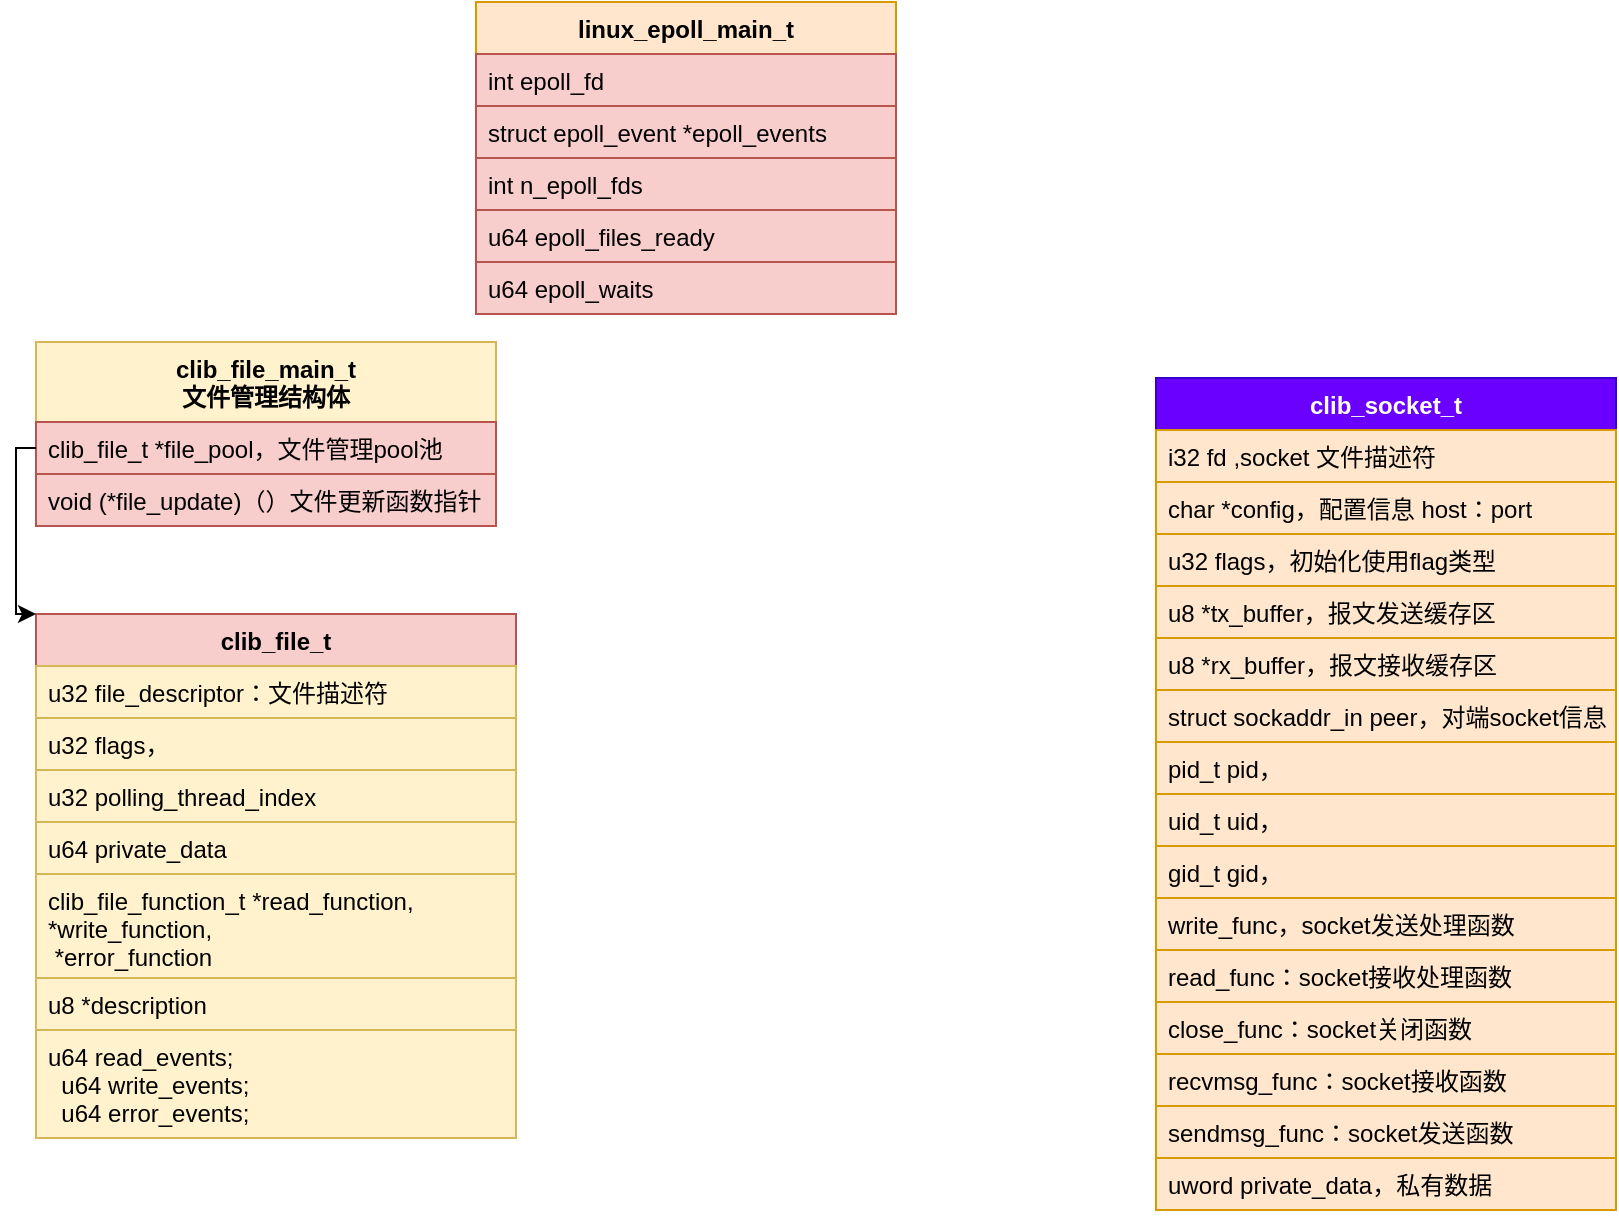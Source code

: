 <mxfile version="14.6.12" type="github">
  <diagram name="Page-1" id="e7e014a7-5840-1c2e-5031-d8a46d1fe8dd">
    <mxGraphModel dx="782" dy="381" grid="1" gridSize="10" guides="1" tooltips="1" connect="1" arrows="1" fold="1" page="1" pageScale="1" pageWidth="1169" pageHeight="826" background="#ffffff" math="0" shadow="0">
      <root>
        <mxCell id="0" />
        <mxCell id="1" parent="0" />
        <mxCell id="sHo7rCu5BnpLvMFZvAdc-41" value="clib_socket_t&#xa;" style="swimlane;fontStyle=1;align=center;verticalAlign=top;childLayout=stackLayout;horizontal=1;startSize=26;horizontalStack=0;resizeParent=1;resizeParentMax=0;resizeLast=0;collapsible=1;marginBottom=0;fillColor=#6a00ff;strokeColor=#3700CC;fontColor=#ffffff;" parent="1" vertex="1">
          <mxGeometry x="580" y="318" width="230" height="416" as="geometry" />
        </mxCell>
        <mxCell id="sHo7rCu5BnpLvMFZvAdc-42" value="i32 fd ,socket 文件描述符" style="text;strokeColor=#d79b00;fillColor=#ffe6cc;align=left;verticalAlign=top;spacingLeft=4;spacingRight=4;overflow=hidden;rotatable=0;points=[[0,0.5],[1,0.5]];portConstraint=eastwest;" parent="sHo7rCu5BnpLvMFZvAdc-41" vertex="1">
          <mxGeometry y="26" width="230" height="26" as="geometry" />
        </mxCell>
        <mxCell id="sHo7rCu5BnpLvMFZvAdc-44" value="char *config，配置信息 host：port" style="text;strokeColor=#d79b00;fillColor=#ffe6cc;align=left;verticalAlign=top;spacingLeft=4;spacingRight=4;overflow=hidden;rotatable=0;points=[[0,0.5],[1,0.5]];portConstraint=eastwest;" parent="sHo7rCu5BnpLvMFZvAdc-41" vertex="1">
          <mxGeometry y="52" width="230" height="26" as="geometry" />
        </mxCell>
        <mxCell id="sHo7rCu5BnpLvMFZvAdc-45" value="u32 flags，初始化使用flag类型" style="text;fillColor=#ffe6cc;align=left;verticalAlign=top;spacingLeft=4;spacingRight=4;overflow=hidden;rotatable=0;points=[[0,0.5],[1,0.5]];portConstraint=eastwest;strokeColor=#d79b00;" parent="sHo7rCu5BnpLvMFZvAdc-41" vertex="1">
          <mxGeometry y="78" width="230" height="26" as="geometry" />
        </mxCell>
        <mxCell id="sHo7rCu5BnpLvMFZvAdc-46" value="u8 *tx_buffer，报文发送缓存区" style="text;fillColor=#ffe6cc;align=left;verticalAlign=top;spacingLeft=4;spacingRight=4;overflow=hidden;rotatable=0;points=[[0,0.5],[1,0.5]];portConstraint=eastwest;strokeColor=#d79b00;" parent="sHo7rCu5BnpLvMFZvAdc-41" vertex="1">
          <mxGeometry y="104" width="230" height="26" as="geometry" />
        </mxCell>
        <mxCell id="sHo7rCu5BnpLvMFZvAdc-47" value="u8 *rx_buffer，报文接收缓存区" style="text;fillColor=#ffe6cc;align=left;verticalAlign=top;spacingLeft=4;spacingRight=4;overflow=hidden;rotatable=0;points=[[0,0.5],[1,0.5]];portConstraint=eastwest;strokeColor=#d79b00;" parent="sHo7rCu5BnpLvMFZvAdc-41" vertex="1">
          <mxGeometry y="130" width="230" height="26" as="geometry" />
        </mxCell>
        <mxCell id="sHo7rCu5BnpLvMFZvAdc-48" value="struct sockaddr_in peer，对端socket信息" style="text;fillColor=#ffe6cc;align=left;verticalAlign=top;spacingLeft=4;spacingRight=4;overflow=hidden;rotatable=0;points=[[0,0.5],[1,0.5]];portConstraint=eastwest;strokeColor=#d79b00;" parent="sHo7rCu5BnpLvMFZvAdc-41" vertex="1">
          <mxGeometry y="156" width="230" height="26" as="geometry" />
        </mxCell>
        <mxCell id="sHo7rCu5BnpLvMFZvAdc-49" value="pid_t pid，" style="text;fillColor=#ffe6cc;align=left;verticalAlign=top;spacingLeft=4;spacingRight=4;overflow=hidden;rotatable=0;points=[[0,0.5],[1,0.5]];portConstraint=eastwest;strokeColor=#d79b00;" parent="sHo7rCu5BnpLvMFZvAdc-41" vertex="1">
          <mxGeometry y="182" width="230" height="26" as="geometry" />
        </mxCell>
        <mxCell id="sHo7rCu5BnpLvMFZvAdc-50" value="uid_t uid，" style="text;fillColor=#ffe6cc;align=left;verticalAlign=top;spacingLeft=4;spacingRight=4;overflow=hidden;rotatable=0;points=[[0,0.5],[1,0.5]];portConstraint=eastwest;strokeColor=#d79b00;" parent="sHo7rCu5BnpLvMFZvAdc-41" vertex="1">
          <mxGeometry y="208" width="230" height="26" as="geometry" />
        </mxCell>
        <mxCell id="sHo7rCu5BnpLvMFZvAdc-51" value="gid_t gid，" style="text;fillColor=#ffe6cc;align=left;verticalAlign=top;spacingLeft=4;spacingRight=4;overflow=hidden;rotatable=0;points=[[0,0.5],[1,0.5]];portConstraint=eastwest;strokeColor=#d79b00;" parent="sHo7rCu5BnpLvMFZvAdc-41" vertex="1">
          <mxGeometry y="234" width="230" height="26" as="geometry" />
        </mxCell>
        <mxCell id="sHo7rCu5BnpLvMFZvAdc-52" value="write_func，socket发送处理函数" style="text;fillColor=#ffe6cc;align=left;verticalAlign=top;spacingLeft=4;spacingRight=4;overflow=hidden;rotatable=0;points=[[0,0.5],[1,0.5]];portConstraint=eastwest;strokeColor=#d79b00;" parent="sHo7rCu5BnpLvMFZvAdc-41" vertex="1">
          <mxGeometry y="260" width="230" height="26" as="geometry" />
        </mxCell>
        <mxCell id="sHo7rCu5BnpLvMFZvAdc-53" value="read_func：socket接收处理函数" style="text;fillColor=#ffe6cc;align=left;verticalAlign=top;spacingLeft=4;spacingRight=4;overflow=hidden;rotatable=0;points=[[0,0.5],[1,0.5]];portConstraint=eastwest;strokeColor=#d79b00;" parent="sHo7rCu5BnpLvMFZvAdc-41" vertex="1">
          <mxGeometry y="286" width="230" height="26" as="geometry" />
        </mxCell>
        <mxCell id="sHo7rCu5BnpLvMFZvAdc-54" value="close_func：socket关闭函数" style="text;fillColor=#ffe6cc;align=left;verticalAlign=top;spacingLeft=4;spacingRight=4;overflow=hidden;rotatable=0;points=[[0,0.5],[1,0.5]];portConstraint=eastwest;strokeColor=#d79b00;" parent="sHo7rCu5BnpLvMFZvAdc-41" vertex="1">
          <mxGeometry y="312" width="230" height="26" as="geometry" />
        </mxCell>
        <mxCell id="sHo7rCu5BnpLvMFZvAdc-55" value="recvmsg_func：socket接收函数" style="text;fillColor=#ffe6cc;align=left;verticalAlign=top;spacingLeft=4;spacingRight=4;overflow=hidden;rotatable=0;points=[[0,0.5],[1,0.5]];portConstraint=eastwest;strokeColor=#d79b00;" parent="sHo7rCu5BnpLvMFZvAdc-41" vertex="1">
          <mxGeometry y="338" width="230" height="26" as="geometry" />
        </mxCell>
        <mxCell id="sHo7rCu5BnpLvMFZvAdc-56" value="sendmsg_func：socket发送函数" style="text;fillColor=#ffe6cc;align=left;verticalAlign=top;spacingLeft=4;spacingRight=4;overflow=hidden;rotatable=0;points=[[0,0.5],[1,0.5]];portConstraint=eastwest;strokeColor=#d79b00;" parent="sHo7rCu5BnpLvMFZvAdc-41" vertex="1">
          <mxGeometry y="364" width="230" height="26" as="geometry" />
        </mxCell>
        <mxCell id="sHo7rCu5BnpLvMFZvAdc-57" value="uword private_data，私有数据" style="text;strokeColor=#d79b00;fillColor=#ffe6cc;align=left;verticalAlign=top;spacingLeft=4;spacingRight=4;overflow=hidden;rotatable=0;points=[[0,0.5],[1,0.5]];portConstraint=eastwest;" parent="sHo7rCu5BnpLvMFZvAdc-41" vertex="1">
          <mxGeometry y="390" width="230" height="26" as="geometry" />
        </mxCell>
        <mxCell id="TibwtfmMf2A8SIVAAXav-1" value="linux_epoll_main_t" style="swimlane;fontStyle=1;align=center;verticalAlign=top;childLayout=stackLayout;horizontal=1;startSize=26;horizontalStack=0;resizeParent=1;resizeParentMax=0;resizeLast=0;collapsible=1;marginBottom=0;fillColor=#ffe6cc;strokeColor=#d79b00;" vertex="1" parent="1">
          <mxGeometry x="240" y="130" width="210" height="156" as="geometry" />
        </mxCell>
        <mxCell id="TibwtfmMf2A8SIVAAXav-2" value="int epoll_fd" style="text;strokeColor=#b85450;fillColor=#f8cecc;align=left;verticalAlign=top;spacingLeft=4;spacingRight=4;overflow=hidden;rotatable=0;points=[[0,0.5],[1,0.5]];portConstraint=eastwest;" vertex="1" parent="TibwtfmMf2A8SIVAAXav-1">
          <mxGeometry y="26" width="210" height="26" as="geometry" />
        </mxCell>
        <mxCell id="TibwtfmMf2A8SIVAAXav-4" value="struct epoll_event *epoll_events" style="text;strokeColor=#b85450;fillColor=#f8cecc;align=left;verticalAlign=top;spacingLeft=4;spacingRight=4;overflow=hidden;rotatable=0;points=[[0,0.5],[1,0.5]];portConstraint=eastwest;" vertex="1" parent="TibwtfmMf2A8SIVAAXav-1">
          <mxGeometry y="52" width="210" height="26" as="geometry" />
        </mxCell>
        <mxCell id="TibwtfmMf2A8SIVAAXav-5" value="int n_epoll_fds" style="text;fillColor=#f8cecc;align=left;verticalAlign=top;spacingLeft=4;spacingRight=4;overflow=hidden;rotatable=0;points=[[0,0.5],[1,0.5]];portConstraint=eastwest;strokeColor=#b85450;" vertex="1" parent="TibwtfmMf2A8SIVAAXav-1">
          <mxGeometry y="78" width="210" height="26" as="geometry" />
        </mxCell>
        <mxCell id="TibwtfmMf2A8SIVAAXav-6" value="u64 epoll_files_ready" style="text;fillColor=#f8cecc;align=left;verticalAlign=top;spacingLeft=4;spacingRight=4;overflow=hidden;rotatable=0;points=[[0,0.5],[1,0.5]];portConstraint=eastwest;strokeColor=#b85450;" vertex="1" parent="TibwtfmMf2A8SIVAAXav-1">
          <mxGeometry y="104" width="210" height="26" as="geometry" />
        </mxCell>
        <mxCell id="TibwtfmMf2A8SIVAAXav-7" value="u64 epoll_waits" style="text;fillColor=#f8cecc;align=left;verticalAlign=top;spacingLeft=4;spacingRight=4;overflow=hidden;rotatable=0;points=[[0,0.5],[1,0.5]];portConstraint=eastwest;strokeColor=#b85450;" vertex="1" parent="TibwtfmMf2A8SIVAAXav-1">
          <mxGeometry y="130" width="210" height="26" as="geometry" />
        </mxCell>
        <mxCell id="TibwtfmMf2A8SIVAAXav-9" value="clib_file_main_t&#xa;文件管理结构体" style="swimlane;fontStyle=1;align=center;verticalAlign=top;childLayout=stackLayout;horizontal=1;startSize=40;horizontalStack=0;resizeParent=1;resizeParentMax=0;resizeLast=0;collapsible=1;marginBottom=0;strokeColor=#d6b656;fillColor=#fff2cc;" vertex="1" parent="1">
          <mxGeometry x="20" y="300" width="230" height="92" as="geometry" />
        </mxCell>
        <mxCell id="TibwtfmMf2A8SIVAAXav-10" value="clib_file_t *file_pool，文件管理pool池" style="text;strokeColor=#b85450;fillColor=#f8cecc;align=left;verticalAlign=top;spacingLeft=4;spacingRight=4;overflow=hidden;rotatable=0;points=[[0,0.5],[1,0.5]];portConstraint=eastwest;" vertex="1" parent="TibwtfmMf2A8SIVAAXav-9">
          <mxGeometry y="40" width="230" height="26" as="geometry" />
        </mxCell>
        <mxCell id="TibwtfmMf2A8SIVAAXav-12" value="void (*file_update)（）文件更新函数指针" style="text;strokeColor=#b85450;fillColor=#f8cecc;align=left;verticalAlign=top;spacingLeft=4;spacingRight=4;overflow=hidden;rotatable=0;points=[[0,0.5],[1,0.5]];portConstraint=eastwest;" vertex="1" parent="TibwtfmMf2A8SIVAAXav-9">
          <mxGeometry y="66" width="230" height="26" as="geometry" />
        </mxCell>
        <mxCell id="TibwtfmMf2A8SIVAAXav-14" value="clib_file_t" style="swimlane;fontStyle=1;align=center;verticalAlign=top;childLayout=stackLayout;horizontal=1;startSize=26;horizontalStack=0;resizeParent=1;resizeParentMax=0;resizeLast=0;collapsible=1;marginBottom=0;strokeColor=#b85450;fillColor=#f8cecc;" vertex="1" parent="1">
          <mxGeometry x="20" y="436" width="240" height="262" as="geometry" />
        </mxCell>
        <mxCell id="TibwtfmMf2A8SIVAAXav-15" value="u32 file_descriptor：文件描述符" style="text;strokeColor=#d6b656;fillColor=#fff2cc;align=left;verticalAlign=top;spacingLeft=4;spacingRight=4;overflow=hidden;rotatable=0;points=[[0,0.5],[1,0.5]];portConstraint=eastwest;" vertex="1" parent="TibwtfmMf2A8SIVAAXav-14">
          <mxGeometry y="26" width="240" height="26" as="geometry" />
        </mxCell>
        <mxCell id="TibwtfmMf2A8SIVAAXav-17" value="u32 flags，" style="text;strokeColor=#d6b656;fillColor=#fff2cc;align=left;verticalAlign=top;spacingLeft=4;spacingRight=4;overflow=hidden;rotatable=0;points=[[0,0.5],[1,0.5]];portConstraint=eastwest;" vertex="1" parent="TibwtfmMf2A8SIVAAXav-14">
          <mxGeometry y="52" width="240" height="26" as="geometry" />
        </mxCell>
        <mxCell id="TibwtfmMf2A8SIVAAXav-18" value="u32 polling_thread_index" style="text;fillColor=#fff2cc;align=left;verticalAlign=top;spacingLeft=4;spacingRight=4;overflow=hidden;rotatable=0;points=[[0,0.5],[1,0.5]];portConstraint=eastwest;strokeColor=#d6b656;" vertex="1" parent="TibwtfmMf2A8SIVAAXav-14">
          <mxGeometry y="78" width="240" height="26" as="geometry" />
        </mxCell>
        <mxCell id="TibwtfmMf2A8SIVAAXav-19" value="u64 private_data" style="text;fillColor=#fff2cc;align=left;verticalAlign=top;spacingLeft=4;spacingRight=4;overflow=hidden;rotatable=0;points=[[0,0.5],[1,0.5]];portConstraint=eastwest;strokeColor=#d6b656;" vertex="1" parent="TibwtfmMf2A8SIVAAXav-14">
          <mxGeometry y="104" width="240" height="26" as="geometry" />
        </mxCell>
        <mxCell id="TibwtfmMf2A8SIVAAXav-20" value="clib_file_function_t *read_function, &#xa;*write_function,&#xa; *error_function" style="text;fillColor=#fff2cc;align=left;verticalAlign=top;spacingLeft=4;spacingRight=4;overflow=hidden;rotatable=0;points=[[0,0.5],[1,0.5]];portConstraint=eastwest;strokeColor=#d6b656;" vertex="1" parent="TibwtfmMf2A8SIVAAXav-14">
          <mxGeometry y="130" width="240" height="52" as="geometry" />
        </mxCell>
        <mxCell id="TibwtfmMf2A8SIVAAXav-21" value="u8 *description" style="text;fillColor=#fff2cc;align=left;verticalAlign=top;spacingLeft=4;spacingRight=4;overflow=hidden;rotatable=0;points=[[0,0.5],[1,0.5]];portConstraint=eastwest;strokeColor=#d6b656;" vertex="1" parent="TibwtfmMf2A8SIVAAXav-14">
          <mxGeometry y="182" width="240" height="26" as="geometry" />
        </mxCell>
        <mxCell id="TibwtfmMf2A8SIVAAXav-22" value="u64 read_events;&#xa;  u64 write_events;&#xa;  u64 error_events;" style="text;fillColor=#fff2cc;align=left;verticalAlign=top;spacingLeft=4;spacingRight=4;overflow=hidden;rotatable=0;points=[[0,0.5],[1,0.5]];portConstraint=eastwest;strokeColor=#d6b656;" vertex="1" parent="TibwtfmMf2A8SIVAAXav-14">
          <mxGeometry y="208" width="240" height="54" as="geometry" />
        </mxCell>
        <mxCell id="TibwtfmMf2A8SIVAAXav-23" style="edgeStyle=orthogonalEdgeStyle;rounded=0;orthogonalLoop=1;jettySize=auto;html=1;exitX=0;exitY=0.5;exitDx=0;exitDy=0;entryX=0;entryY=0;entryDx=0;entryDy=0;" edge="1" parent="1" source="TibwtfmMf2A8SIVAAXav-10" target="TibwtfmMf2A8SIVAAXav-14">
          <mxGeometry relative="1" as="geometry">
            <Array as="points">
              <mxPoint x="10" y="353" />
              <mxPoint x="10" y="436" />
            </Array>
          </mxGeometry>
        </mxCell>
      </root>
    </mxGraphModel>
  </diagram>
</mxfile>
